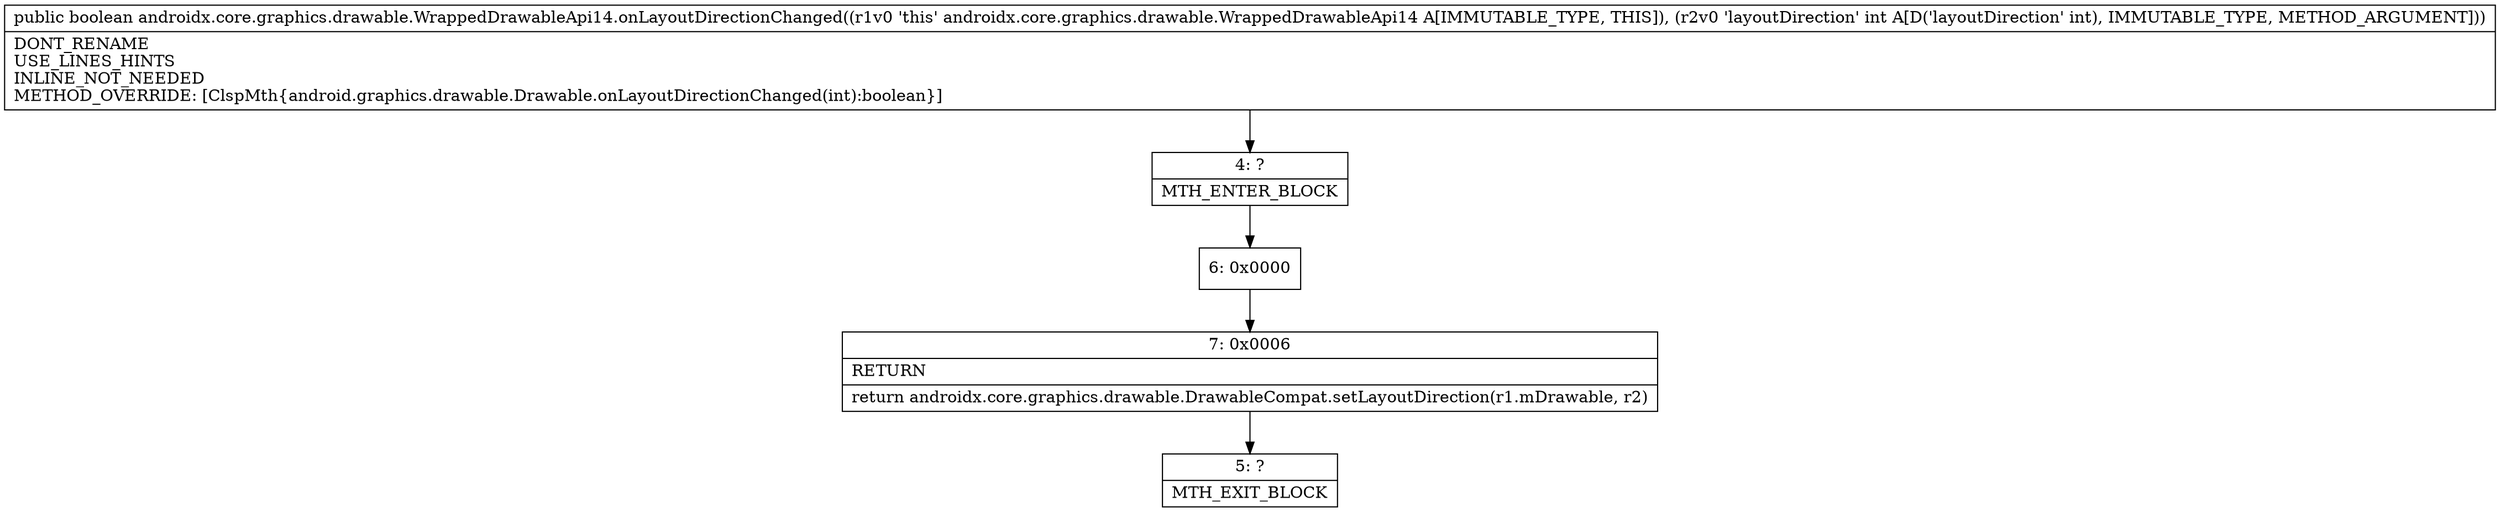 digraph "CFG forandroidx.core.graphics.drawable.WrappedDrawableApi14.onLayoutDirectionChanged(I)Z" {
Node_4 [shape=record,label="{4\:\ ?|MTH_ENTER_BLOCK\l}"];
Node_6 [shape=record,label="{6\:\ 0x0000}"];
Node_7 [shape=record,label="{7\:\ 0x0006|RETURN\l|return androidx.core.graphics.drawable.DrawableCompat.setLayoutDirection(r1.mDrawable, r2)\l}"];
Node_5 [shape=record,label="{5\:\ ?|MTH_EXIT_BLOCK\l}"];
MethodNode[shape=record,label="{public boolean androidx.core.graphics.drawable.WrappedDrawableApi14.onLayoutDirectionChanged((r1v0 'this' androidx.core.graphics.drawable.WrappedDrawableApi14 A[IMMUTABLE_TYPE, THIS]), (r2v0 'layoutDirection' int A[D('layoutDirection' int), IMMUTABLE_TYPE, METHOD_ARGUMENT]))  | DONT_RENAME\lUSE_LINES_HINTS\lINLINE_NOT_NEEDED\lMETHOD_OVERRIDE: [ClspMth\{android.graphics.drawable.Drawable.onLayoutDirectionChanged(int):boolean\}]\l}"];
MethodNode -> Node_4;Node_4 -> Node_6;
Node_6 -> Node_7;
Node_7 -> Node_5;
}


